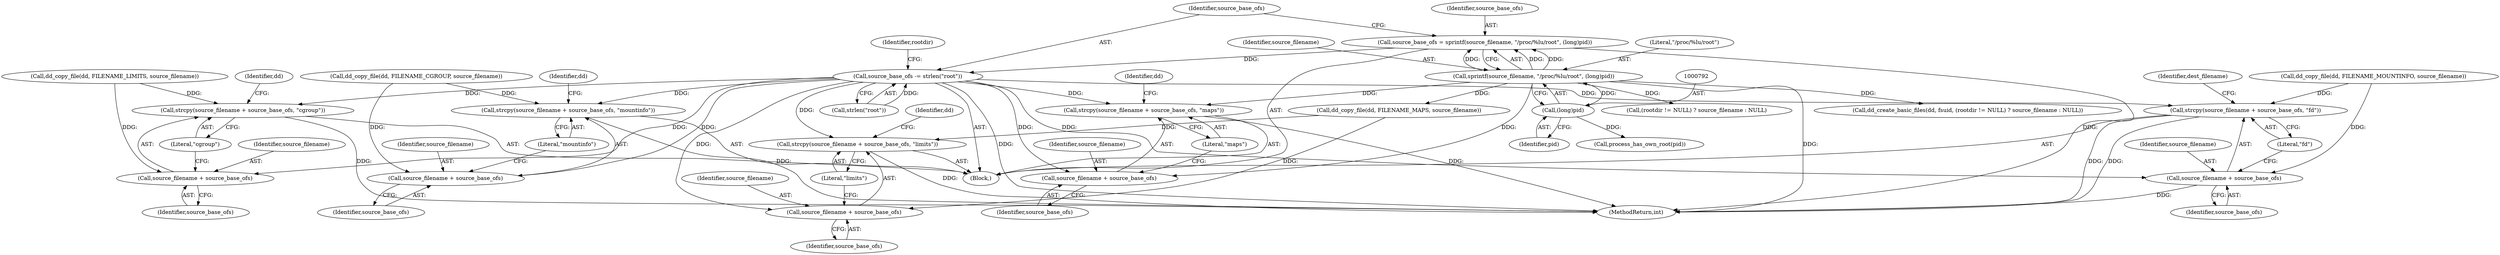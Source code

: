 digraph "0_abrt_3c1b60cfa62d39e5fff5a53a5bc53dae189e740e@API" {
"1000786" [label="(Call,source_base_ofs = sprintf(source_filename, \"/proc/%lu/root\", (long)pid))"];
"1000788" [label="(Call,sprintf(source_filename, \"/proc/%lu/root\", (long)pid))"];
"1000791" [label="(Call,(long)pid)"];
"1000794" [label="(Call,source_base_ofs -= strlen(\"root\"))"];
"1000841" [label="(Call,strcpy(source_filename + source_base_ofs, \"maps\"))"];
"1000842" [label="(Call,source_filename + source_base_ofs)"];
"1000850" [label="(Call,strcpy(source_filename + source_base_ofs, \"limits\"))"];
"1000851" [label="(Call,source_filename + source_base_ofs)"];
"1000859" [label="(Call,strcpy(source_filename + source_base_ofs, \"cgroup\"))"];
"1000860" [label="(Call,source_filename + source_base_ofs)"];
"1000868" [label="(Call,strcpy(source_filename + source_base_ofs, \"mountinfo\"))"];
"1000869" [label="(Call,source_filename + source_base_ofs)"];
"1000880" [label="(Call,strcpy(source_filename + source_base_ofs, \"fd\"))"];
"1000881" [label="(Call,source_filename + source_base_ofs)"];
"1000813" [label="(Call,(rootdir != NULL) ? source_filename : NULL)"];
"1000789" [label="(Identifier,source_filename)"];
"1000868" [label="(Call,strcpy(source_filename + source_base_ofs, \"mountinfo\"))"];
"1000844" [label="(Identifier,source_base_ofs)"];
"1000795" [label="(Identifier,source_base_ofs)"];
"1000786" [label="(Call,source_base_ofs = sprintf(source_filename, \"/proc/%lu/root\", (long)pid))"];
"1000883" [label="(Identifier,source_base_ofs)"];
"1000810" [label="(Call,dd_create_basic_files(dd, fsuid, (rootdir != NULL) ? source_filename : NULL))"];
"1000783" [label="(Block,)"];
"1000860" [label="(Call,source_filename + source_base_ofs)"];
"1000851" [label="(Call,source_filename + source_base_ofs)"];
"1000855" [label="(Call,dd_copy_file(dd, FILENAME_LIMITS, source_filename))"];
"1000864" [label="(Call,dd_copy_file(dd, FILENAME_CGROUP, source_filename))"];
"1000873" [label="(Call,dd_copy_file(dd, FILENAME_MOUNTINFO, source_filename))"];
"1000790" [label="(Literal,\"/proc/%lu/root\")"];
"1000884" [label="(Literal,\"fd\")"];
"1000791" [label="(Call,(long)pid)"];
"1000871" [label="(Identifier,source_base_ofs)"];
"1001447" [label="(MethodReturn,int)"];
"1000859" [label="(Call,strcpy(source_filename + source_base_ofs, \"cgroup\"))"];
"1000845" [label="(Literal,\"maps\")"];
"1000865" [label="(Identifier,dd)"];
"1000842" [label="(Call,source_filename + source_base_ofs)"];
"1000787" [label="(Identifier,source_base_ofs)"];
"1000796" [label="(Call,strlen(\"root\"))"];
"1000862" [label="(Identifier,source_base_ofs)"];
"1000874" [label="(Identifier,dd)"];
"1000850" [label="(Call,strcpy(source_filename + source_base_ofs, \"limits\"))"];
"1000880" [label="(Call,strcpy(source_filename + source_base_ofs, \"fd\"))"];
"1000869" [label="(Call,source_filename + source_base_ofs)"];
"1000853" [label="(Identifier,source_base_ofs)"];
"1000841" [label="(Call,strcpy(source_filename + source_base_ofs, \"maps\"))"];
"1000886" [label="(Identifier,dest_filename)"];
"1000846" [label="(Call,dd_copy_file(dd, FILENAME_MAPS, source_filename))"];
"1000870" [label="(Identifier,source_filename)"];
"1000861" [label="(Identifier,source_filename)"];
"1000794" [label="(Call,source_base_ofs -= strlen(\"root\"))"];
"1000881" [label="(Call,source_filename + source_base_ofs)"];
"1000863" [label="(Literal,\"cgroup\")"];
"1000843" [label="(Identifier,source_filename)"];
"1000788" [label="(Call,sprintf(source_filename, \"/proc/%lu/root\", (long)pid))"];
"1000872" [label="(Literal,\"mountinfo\")"];
"1000793" [label="(Identifier,pid)"];
"1000856" [label="(Identifier,dd)"];
"1000854" [label="(Literal,\"limits\")"];
"1000800" [label="(Identifier,rootdir)"];
"1000852" [label="(Identifier,source_filename)"];
"1000847" [label="(Identifier,dd)"];
"1000802" [label="(Call,process_has_own_root(pid))"];
"1000882" [label="(Identifier,source_filename)"];
"1000786" -> "1000783"  [label="AST: "];
"1000786" -> "1000788"  [label="CFG: "];
"1000787" -> "1000786"  [label="AST: "];
"1000788" -> "1000786"  [label="AST: "];
"1000795" -> "1000786"  [label="CFG: "];
"1000786" -> "1001447"  [label="DDG: "];
"1000788" -> "1000786"  [label="DDG: "];
"1000788" -> "1000786"  [label="DDG: "];
"1000788" -> "1000786"  [label="DDG: "];
"1000786" -> "1000794"  [label="DDG: "];
"1000788" -> "1000791"  [label="CFG: "];
"1000789" -> "1000788"  [label="AST: "];
"1000790" -> "1000788"  [label="AST: "];
"1000791" -> "1000788"  [label="AST: "];
"1000788" -> "1001447"  [label="DDG: "];
"1000791" -> "1000788"  [label="DDG: "];
"1000788" -> "1000810"  [label="DDG: "];
"1000788" -> "1000813"  [label="DDG: "];
"1000788" -> "1000841"  [label="DDG: "];
"1000788" -> "1000842"  [label="DDG: "];
"1000788" -> "1000846"  [label="DDG: "];
"1000791" -> "1000793"  [label="CFG: "];
"1000792" -> "1000791"  [label="AST: "];
"1000793" -> "1000791"  [label="AST: "];
"1000791" -> "1000802"  [label="DDG: "];
"1000794" -> "1000783"  [label="AST: "];
"1000794" -> "1000796"  [label="CFG: "];
"1000795" -> "1000794"  [label="AST: "];
"1000796" -> "1000794"  [label="AST: "];
"1000800" -> "1000794"  [label="CFG: "];
"1000794" -> "1001447"  [label="DDG: "];
"1000796" -> "1000794"  [label="DDG: "];
"1000794" -> "1000841"  [label="DDG: "];
"1000794" -> "1000842"  [label="DDG: "];
"1000794" -> "1000850"  [label="DDG: "];
"1000794" -> "1000851"  [label="DDG: "];
"1000794" -> "1000859"  [label="DDG: "];
"1000794" -> "1000860"  [label="DDG: "];
"1000794" -> "1000868"  [label="DDG: "];
"1000794" -> "1000869"  [label="DDG: "];
"1000794" -> "1000880"  [label="DDG: "];
"1000794" -> "1000881"  [label="DDG: "];
"1000841" -> "1000783"  [label="AST: "];
"1000841" -> "1000845"  [label="CFG: "];
"1000842" -> "1000841"  [label="AST: "];
"1000845" -> "1000841"  [label="AST: "];
"1000847" -> "1000841"  [label="CFG: "];
"1000841" -> "1001447"  [label="DDG: "];
"1000842" -> "1000844"  [label="CFG: "];
"1000843" -> "1000842"  [label="AST: "];
"1000844" -> "1000842"  [label="AST: "];
"1000845" -> "1000842"  [label="CFG: "];
"1000850" -> "1000783"  [label="AST: "];
"1000850" -> "1000854"  [label="CFG: "];
"1000851" -> "1000850"  [label="AST: "];
"1000854" -> "1000850"  [label="AST: "];
"1000856" -> "1000850"  [label="CFG: "];
"1000850" -> "1001447"  [label="DDG: "];
"1000846" -> "1000850"  [label="DDG: "];
"1000851" -> "1000853"  [label="CFG: "];
"1000852" -> "1000851"  [label="AST: "];
"1000853" -> "1000851"  [label="AST: "];
"1000854" -> "1000851"  [label="CFG: "];
"1000846" -> "1000851"  [label="DDG: "];
"1000859" -> "1000783"  [label="AST: "];
"1000859" -> "1000863"  [label="CFG: "];
"1000860" -> "1000859"  [label="AST: "];
"1000863" -> "1000859"  [label="AST: "];
"1000865" -> "1000859"  [label="CFG: "];
"1000859" -> "1001447"  [label="DDG: "];
"1000855" -> "1000859"  [label="DDG: "];
"1000860" -> "1000862"  [label="CFG: "];
"1000861" -> "1000860"  [label="AST: "];
"1000862" -> "1000860"  [label="AST: "];
"1000863" -> "1000860"  [label="CFG: "];
"1000855" -> "1000860"  [label="DDG: "];
"1000868" -> "1000783"  [label="AST: "];
"1000868" -> "1000872"  [label="CFG: "];
"1000869" -> "1000868"  [label="AST: "];
"1000872" -> "1000868"  [label="AST: "];
"1000874" -> "1000868"  [label="CFG: "];
"1000868" -> "1001447"  [label="DDG: "];
"1000864" -> "1000868"  [label="DDG: "];
"1000869" -> "1000871"  [label="CFG: "];
"1000870" -> "1000869"  [label="AST: "];
"1000871" -> "1000869"  [label="AST: "];
"1000872" -> "1000869"  [label="CFG: "];
"1000864" -> "1000869"  [label="DDG: "];
"1000880" -> "1000783"  [label="AST: "];
"1000880" -> "1000884"  [label="CFG: "];
"1000881" -> "1000880"  [label="AST: "];
"1000884" -> "1000880"  [label="AST: "];
"1000886" -> "1000880"  [label="CFG: "];
"1000880" -> "1001447"  [label="DDG: "];
"1000880" -> "1001447"  [label="DDG: "];
"1000873" -> "1000880"  [label="DDG: "];
"1000881" -> "1000883"  [label="CFG: "];
"1000882" -> "1000881"  [label="AST: "];
"1000883" -> "1000881"  [label="AST: "];
"1000884" -> "1000881"  [label="CFG: "];
"1000881" -> "1001447"  [label="DDG: "];
"1000873" -> "1000881"  [label="DDG: "];
}
